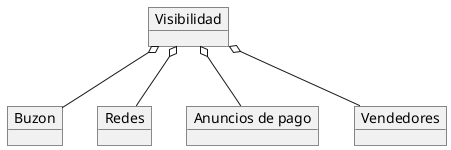 @startuml


object Visibilidad
object Buzon
object Redes
object "Anuncios de pago" as Ap
object Vendedores

Visibilidad o-- Buzon
Visibilidad o-- Redes
Visibilidad o-- Ap
Visibilidad o-- Vendedores






@enduml